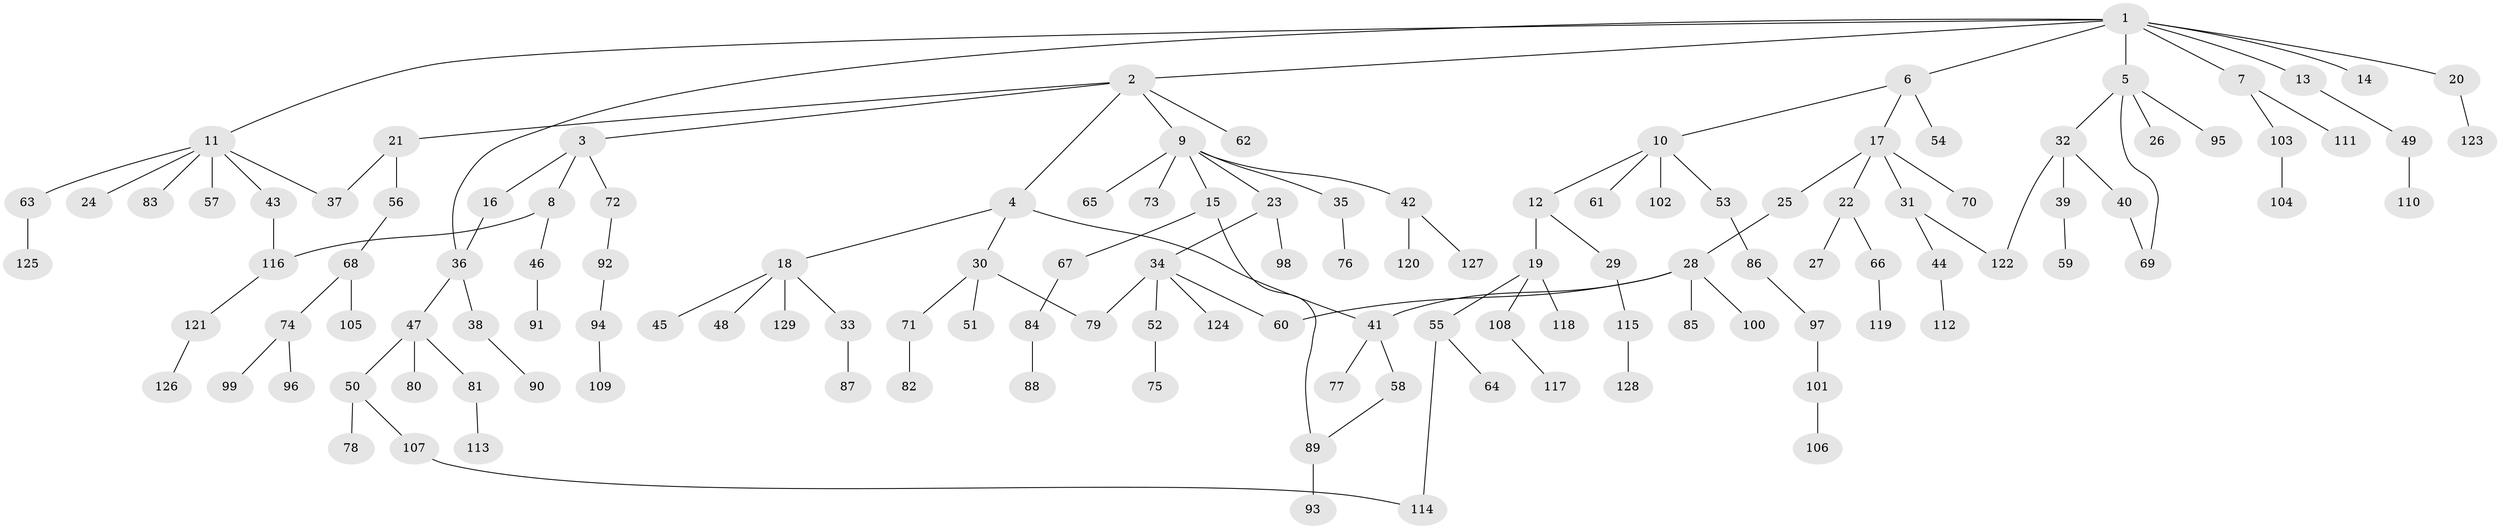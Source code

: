 // coarse degree distribution, {11: 0.011363636363636364, 5: 0.03409090909090909, 4: 0.056818181818181816, 6: 0.045454545454545456, 3: 0.13636363636363635, 2: 0.19318181818181818, 7: 0.011363636363636364, 1: 0.5113636363636364}
// Generated by graph-tools (version 1.1) at 2025/41/03/06/25 10:41:26]
// undirected, 129 vertices, 138 edges
graph export_dot {
graph [start="1"]
  node [color=gray90,style=filled];
  1;
  2;
  3;
  4;
  5;
  6;
  7;
  8;
  9;
  10;
  11;
  12;
  13;
  14;
  15;
  16;
  17;
  18;
  19;
  20;
  21;
  22;
  23;
  24;
  25;
  26;
  27;
  28;
  29;
  30;
  31;
  32;
  33;
  34;
  35;
  36;
  37;
  38;
  39;
  40;
  41;
  42;
  43;
  44;
  45;
  46;
  47;
  48;
  49;
  50;
  51;
  52;
  53;
  54;
  55;
  56;
  57;
  58;
  59;
  60;
  61;
  62;
  63;
  64;
  65;
  66;
  67;
  68;
  69;
  70;
  71;
  72;
  73;
  74;
  75;
  76;
  77;
  78;
  79;
  80;
  81;
  82;
  83;
  84;
  85;
  86;
  87;
  88;
  89;
  90;
  91;
  92;
  93;
  94;
  95;
  96;
  97;
  98;
  99;
  100;
  101;
  102;
  103;
  104;
  105;
  106;
  107;
  108;
  109;
  110;
  111;
  112;
  113;
  114;
  115;
  116;
  117;
  118;
  119;
  120;
  121;
  122;
  123;
  124;
  125;
  126;
  127;
  128;
  129;
  1 -- 2;
  1 -- 5;
  1 -- 6;
  1 -- 7;
  1 -- 11;
  1 -- 13;
  1 -- 14;
  1 -- 20;
  1 -- 36;
  2 -- 3;
  2 -- 4;
  2 -- 9;
  2 -- 21;
  2 -- 62;
  3 -- 8;
  3 -- 16;
  3 -- 72;
  4 -- 18;
  4 -- 30;
  4 -- 41;
  5 -- 26;
  5 -- 32;
  5 -- 69;
  5 -- 95;
  6 -- 10;
  6 -- 17;
  6 -- 54;
  7 -- 103;
  7 -- 111;
  8 -- 46;
  8 -- 116;
  9 -- 15;
  9 -- 23;
  9 -- 35;
  9 -- 42;
  9 -- 65;
  9 -- 73;
  10 -- 12;
  10 -- 53;
  10 -- 61;
  10 -- 102;
  11 -- 24;
  11 -- 37;
  11 -- 43;
  11 -- 57;
  11 -- 63;
  11 -- 83;
  12 -- 19;
  12 -- 29;
  13 -- 49;
  15 -- 67;
  15 -- 89;
  16 -- 36;
  17 -- 22;
  17 -- 25;
  17 -- 31;
  17 -- 70;
  18 -- 33;
  18 -- 45;
  18 -- 48;
  18 -- 129;
  19 -- 55;
  19 -- 108;
  19 -- 118;
  20 -- 123;
  21 -- 56;
  21 -- 37;
  22 -- 27;
  22 -- 66;
  23 -- 34;
  23 -- 98;
  25 -- 28;
  28 -- 85;
  28 -- 100;
  28 -- 60;
  28 -- 41;
  29 -- 115;
  30 -- 51;
  30 -- 71;
  30 -- 79;
  31 -- 44;
  31 -- 122;
  32 -- 39;
  32 -- 40;
  32 -- 122;
  33 -- 87;
  34 -- 52;
  34 -- 60;
  34 -- 124;
  34 -- 79;
  35 -- 76;
  36 -- 38;
  36 -- 47;
  38 -- 90;
  39 -- 59;
  40 -- 69;
  41 -- 58;
  41 -- 77;
  42 -- 120;
  42 -- 127;
  43 -- 116;
  44 -- 112;
  46 -- 91;
  47 -- 50;
  47 -- 80;
  47 -- 81;
  49 -- 110;
  50 -- 78;
  50 -- 107;
  52 -- 75;
  53 -- 86;
  55 -- 64;
  55 -- 114;
  56 -- 68;
  58 -- 89;
  63 -- 125;
  66 -- 119;
  67 -- 84;
  68 -- 74;
  68 -- 105;
  71 -- 82;
  72 -- 92;
  74 -- 96;
  74 -- 99;
  81 -- 113;
  84 -- 88;
  86 -- 97;
  89 -- 93;
  92 -- 94;
  94 -- 109;
  97 -- 101;
  101 -- 106;
  103 -- 104;
  107 -- 114;
  108 -- 117;
  115 -- 128;
  116 -- 121;
  121 -- 126;
}
